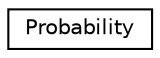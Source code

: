 digraph "Graphical Class Hierarchy"
{
 // LATEX_PDF_SIZE
  edge [fontname="Helvetica",fontsize="10",labelfontname="Helvetica",labelfontsize="10"];
  node [fontname="Helvetica",fontsize="10",shape=record];
  rankdir="LR";
  Node0 [label="Probability",height=0.2,width=0.4,color="black", fillcolor="white", style="filled",URL="$classProbability.html",tooltip=" "];
}
